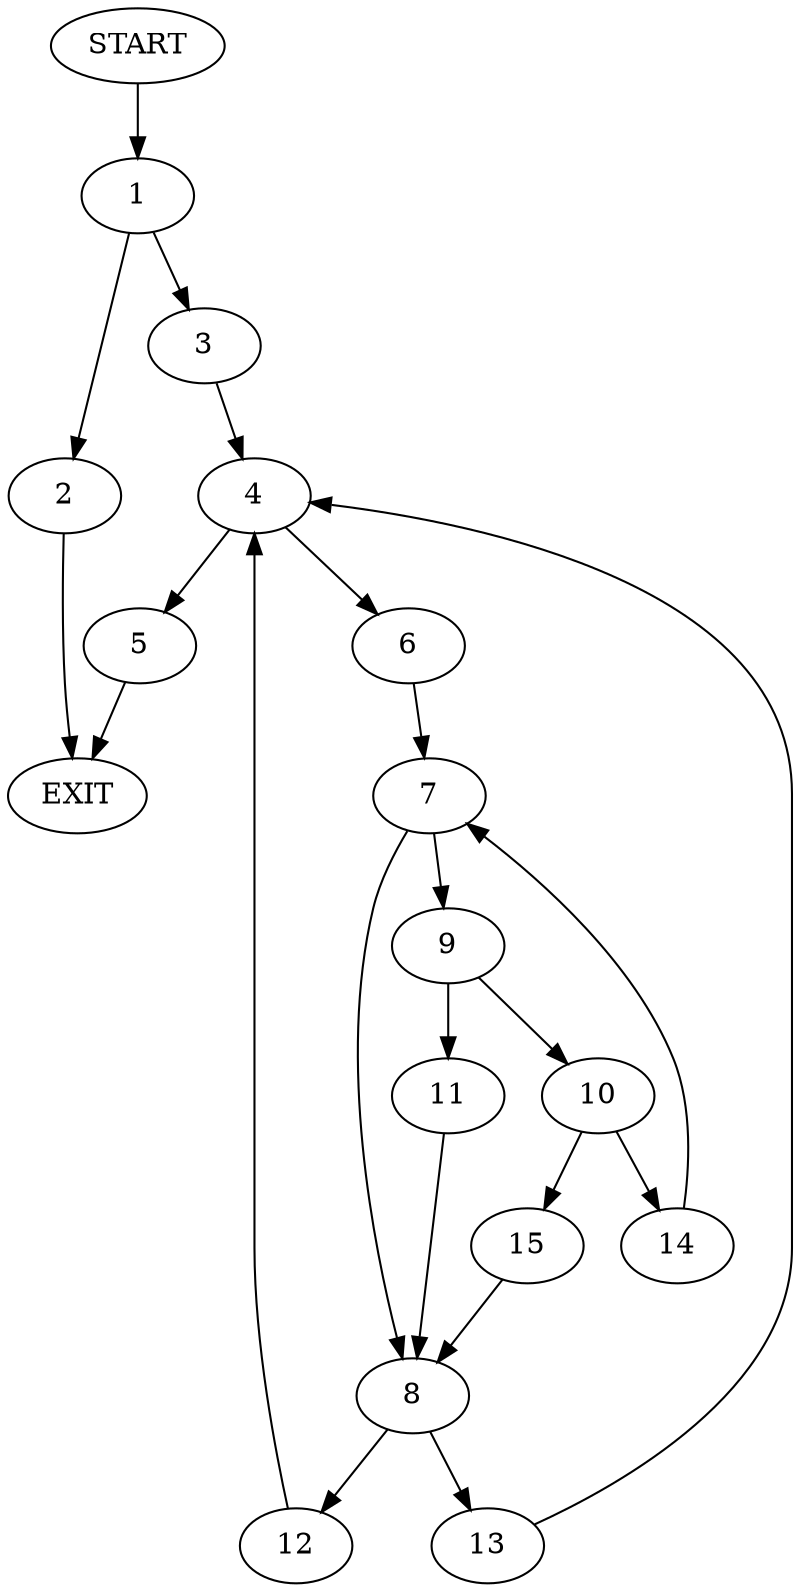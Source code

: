 digraph {
0 [label="START"]
16 [label="EXIT"]
0 -> 1
1 -> 2
1 -> 3
2 -> 16
3 -> 4
4 -> 5
4 -> 6
6 -> 7
5 -> 16
7 -> 8
7 -> 9
9 -> 10
9 -> 11
8 -> 12
8 -> 13
10 -> 14
10 -> 15
11 -> 8
15 -> 8
14 -> 7
12 -> 4
13 -> 4
}
